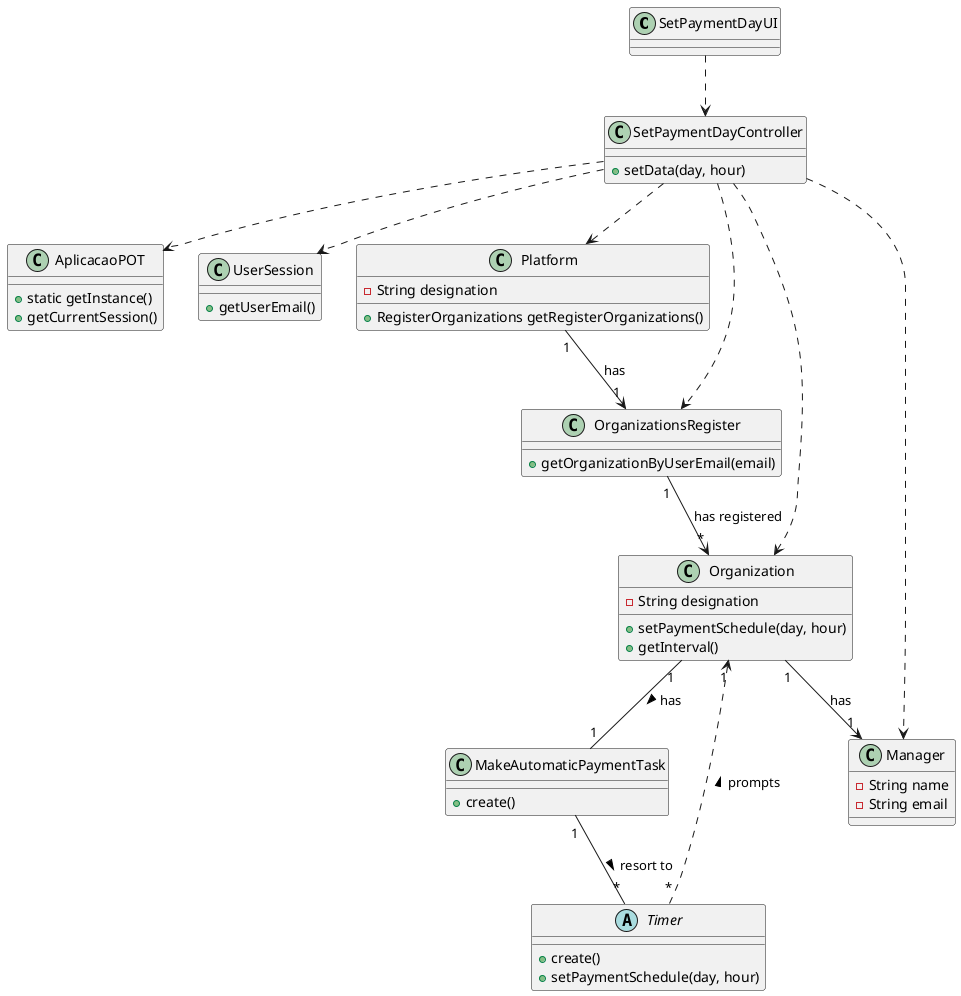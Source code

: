 @startuml

class SetPaymentDayUI {

}

class SetPaymentDayController {
  +setData(day, hour)
}

class AplicacaoPOT {
  +static getInstance()
  +getCurrentSession()
}

class UserSession {
  +getUserEmail()
}

class Platform {
  -String designation
  +RegisterOrganizations getRegisterOrganizations()
}

class OrganizationsRegister {
  +getOrganizationByUserEmail(email)
}

class Organization {
  -String designation
  +setPaymentSchedule(day, hour)
  +getInterval()
}

class Manager {
  -String name
  -String email
}

class MakeAutomaticPaymentTask {
  +create()
}

abstract Timer {
  +create()
  +setPaymentSchedule(day, hour)
}


SetPaymentDayUI ..> SetPaymentDayController
SetPaymentDayController ..> Platform
SetPaymentDayController ..> OrganizationsRegister
SetPaymentDayController ..> Organization
SetPaymentDayController ..> AplicacaoPOT
SetPaymentDayController ..> UserSession
SetPaymentDayController ..> Manager

Platform "1" --> "1" OrganizationsRegister : has

OrganizationsRegister "1" --> "*" Organization : has registered

Organization "1" --> "1" Manager : has
Organization "1" -- "1" MakeAutomaticPaymentTask: has >

MakeAutomaticPaymentTask "1" -- "*" Timer: resort to >

Timer "*" ..> "1" Organization :  prompts >

@enduml

